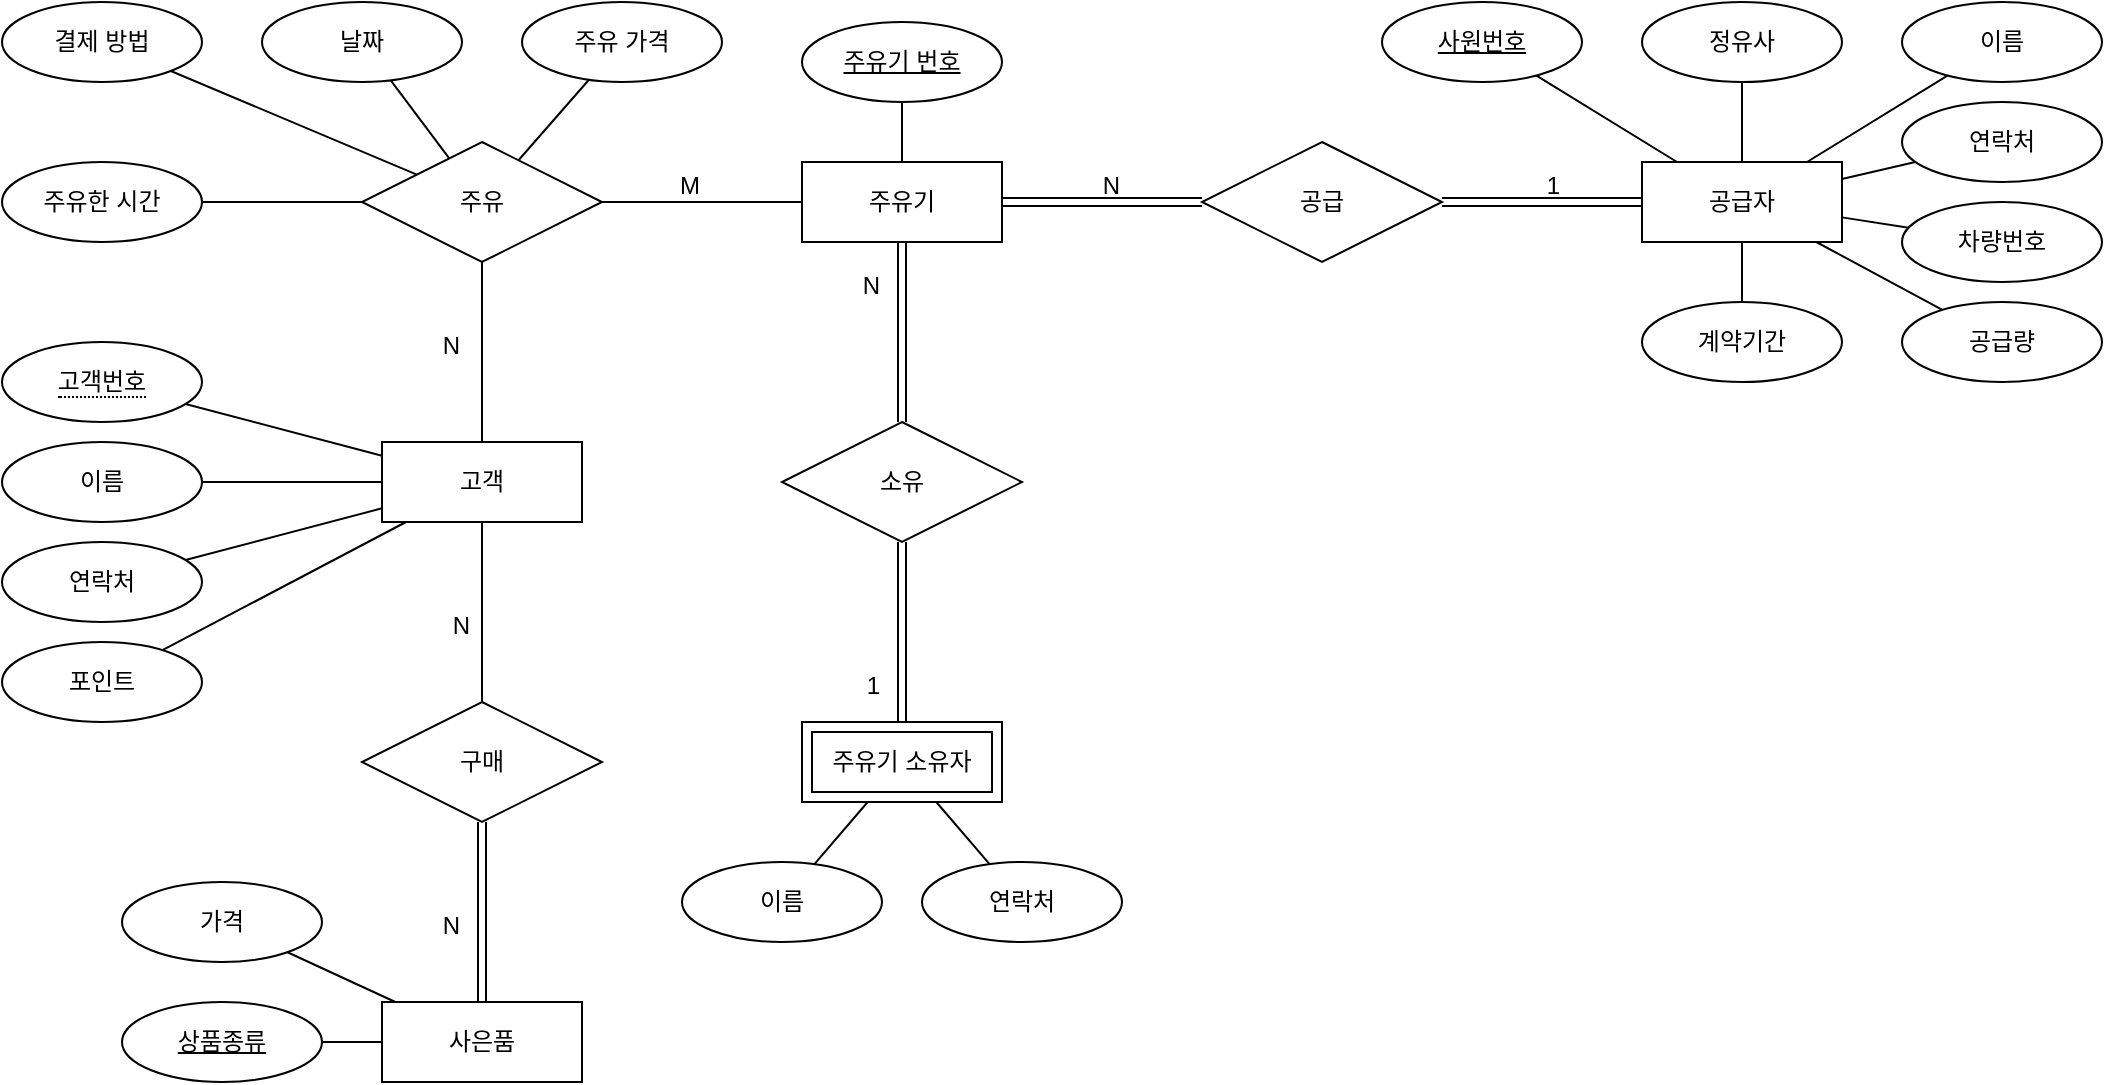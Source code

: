 <mxfile version="26.0.11">
  <diagram id="R2lEEEUBdFMjLlhIrx00" name="Page-1">
    <mxGraphModel dx="2074" dy="1146" grid="1" gridSize="10" guides="1" tooltips="1" connect="1" arrows="1" fold="1" page="1" pageScale="1" pageWidth="850" pageHeight="1100" math="0" shadow="0" extFonts="Permanent Marker^https://fonts.googleapis.com/css?family=Permanent+Marker">
      <root>
        <mxCell id="0" />
        <mxCell id="1" parent="0" />
        <mxCell id="oekWoN-RT_hTgnHbILEL-1" value="고객" style="whiteSpace=wrap;html=1;align=center;" vertex="1" parent="1">
          <mxGeometry x="380" y="390" width="100" height="40" as="geometry" />
        </mxCell>
        <mxCell id="oekWoN-RT_hTgnHbILEL-3" value="주유" style="shape=rhombus;perimeter=rhombusPerimeter;whiteSpace=wrap;html=1;align=center;" vertex="1" parent="1">
          <mxGeometry x="370" y="240" width="120" height="60" as="geometry" />
        </mxCell>
        <mxCell id="oekWoN-RT_hTgnHbILEL-5" value="공급자" style="whiteSpace=wrap;html=1;align=center;" vertex="1" parent="1">
          <mxGeometry x="1010" y="250" width="100" height="40" as="geometry" />
        </mxCell>
        <mxCell id="oekWoN-RT_hTgnHbILEL-7" value="&lt;span style=&quot;border-bottom: 1px dotted&quot;&gt;고객번호&lt;/span&gt;" style="ellipse;whiteSpace=wrap;html=1;align=center;" vertex="1" parent="1">
          <mxGeometry x="190" y="340" width="100" height="40" as="geometry" />
        </mxCell>
        <mxCell id="oekWoN-RT_hTgnHbILEL-8" value="이름" style="ellipse;whiteSpace=wrap;html=1;align=center;" vertex="1" parent="1">
          <mxGeometry x="190" y="390" width="100" height="40" as="geometry" />
        </mxCell>
        <mxCell id="oekWoN-RT_hTgnHbILEL-9" value="주유 가격" style="ellipse;whiteSpace=wrap;html=1;align=center;" vertex="1" parent="1">
          <mxGeometry x="450" y="170" width="100" height="40" as="geometry" />
        </mxCell>
        <mxCell id="oekWoN-RT_hTgnHbILEL-10" value="연락처" style="ellipse;whiteSpace=wrap;html=1;align=center;" vertex="1" parent="1">
          <mxGeometry x="190" y="440" width="100" height="40" as="geometry" />
        </mxCell>
        <mxCell id="oekWoN-RT_hTgnHbILEL-11" value="" style="endArrow=none;html=1;rounded=0;" edge="1" parent="1" source="oekWoN-RT_hTgnHbILEL-1" target="oekWoN-RT_hTgnHbILEL-7">
          <mxGeometry width="50" height="50" relative="1" as="geometry">
            <mxPoint x="140" y="390" as="sourcePoint" />
            <mxPoint x="190" y="340" as="targetPoint" />
          </mxGeometry>
        </mxCell>
        <mxCell id="oekWoN-RT_hTgnHbILEL-12" value="" style="endArrow=none;html=1;rounded=0;" edge="1" parent="1" source="oekWoN-RT_hTgnHbILEL-1" target="oekWoN-RT_hTgnHbILEL-8">
          <mxGeometry width="50" height="50" relative="1" as="geometry">
            <mxPoint x="150" y="400" as="sourcePoint" />
            <mxPoint x="200" y="350" as="targetPoint" />
          </mxGeometry>
        </mxCell>
        <mxCell id="oekWoN-RT_hTgnHbILEL-13" value="" style="endArrow=none;html=1;rounded=0;" edge="1" parent="1" source="oekWoN-RT_hTgnHbILEL-1" target="oekWoN-RT_hTgnHbILEL-10">
          <mxGeometry width="50" height="50" relative="1" as="geometry">
            <mxPoint x="160" y="410" as="sourcePoint" />
            <mxPoint x="210" y="360" as="targetPoint" />
          </mxGeometry>
        </mxCell>
        <mxCell id="oekWoN-RT_hTgnHbILEL-15" value="주유기" style="whiteSpace=wrap;html=1;align=center;" vertex="1" parent="1">
          <mxGeometry x="590" y="250" width="100" height="40" as="geometry" />
        </mxCell>
        <mxCell id="oekWoN-RT_hTgnHbILEL-16" value="주유기 소유자" style="shape=ext;margin=3;double=1;whiteSpace=wrap;html=1;align=center;" vertex="1" parent="1">
          <mxGeometry x="590" y="530" width="100" height="40" as="geometry" />
        </mxCell>
        <mxCell id="oekWoN-RT_hTgnHbILEL-20" value="결제 방법" style="ellipse;whiteSpace=wrap;html=1;align=center;" vertex="1" parent="1">
          <mxGeometry x="190" y="170" width="100" height="40" as="geometry" />
        </mxCell>
        <mxCell id="oekWoN-RT_hTgnHbILEL-21" value="주유한 시간" style="ellipse;whiteSpace=wrap;html=1;align=center;" vertex="1" parent="1">
          <mxGeometry x="190" y="250" width="100" height="40" as="geometry" />
        </mxCell>
        <mxCell id="oekWoN-RT_hTgnHbILEL-22" value="날짜" style="ellipse;whiteSpace=wrap;html=1;align=center;" vertex="1" parent="1">
          <mxGeometry x="320" y="170" width="100" height="40" as="geometry" />
        </mxCell>
        <mxCell id="oekWoN-RT_hTgnHbILEL-23" value="사은품" style="whiteSpace=wrap;html=1;align=center;" vertex="1" parent="1">
          <mxGeometry x="380" y="670" width="100" height="40" as="geometry" />
        </mxCell>
        <mxCell id="oekWoN-RT_hTgnHbILEL-25" value="" style="endArrow=none;html=1;rounded=0;" edge="1" parent="1" source="oekWoN-RT_hTgnHbILEL-3" target="oekWoN-RT_hTgnHbILEL-9">
          <mxGeometry width="50" height="50" relative="1" as="geometry">
            <mxPoint x="400" y="610" as="sourcePoint" />
            <mxPoint x="450" y="560" as="targetPoint" />
          </mxGeometry>
        </mxCell>
        <mxCell id="oekWoN-RT_hTgnHbILEL-26" value="" style="endArrow=none;html=1;rounded=0;" edge="1" parent="1" source="oekWoN-RT_hTgnHbILEL-3" target="oekWoN-RT_hTgnHbILEL-22">
          <mxGeometry width="50" height="50" relative="1" as="geometry">
            <mxPoint x="400" y="610" as="sourcePoint" />
            <mxPoint x="450" y="560" as="targetPoint" />
          </mxGeometry>
        </mxCell>
        <mxCell id="oekWoN-RT_hTgnHbILEL-27" value="" style="endArrow=none;html=1;rounded=0;" edge="1" parent="1" source="oekWoN-RT_hTgnHbILEL-3" target="oekWoN-RT_hTgnHbILEL-20">
          <mxGeometry width="50" height="50" relative="1" as="geometry">
            <mxPoint x="400" y="610" as="sourcePoint" />
            <mxPoint x="450" y="560" as="targetPoint" />
          </mxGeometry>
        </mxCell>
        <mxCell id="oekWoN-RT_hTgnHbILEL-28" value="" style="endArrow=none;html=1;rounded=0;" edge="1" parent="1" source="oekWoN-RT_hTgnHbILEL-3" target="oekWoN-RT_hTgnHbILEL-21">
          <mxGeometry width="50" height="50" relative="1" as="geometry">
            <mxPoint x="400" y="610" as="sourcePoint" />
            <mxPoint x="450" y="560" as="targetPoint" />
          </mxGeometry>
        </mxCell>
        <mxCell id="oekWoN-RT_hTgnHbILEL-29" value="연락처" style="ellipse;whiteSpace=wrap;html=1;align=center;" vertex="1" parent="1">
          <mxGeometry x="650" y="600" width="100" height="40" as="geometry" />
        </mxCell>
        <mxCell id="oekWoN-RT_hTgnHbILEL-30" value="가격" style="ellipse;whiteSpace=wrap;html=1;align=center;" vertex="1" parent="1">
          <mxGeometry x="250" y="610" width="100" height="40" as="geometry" />
        </mxCell>
        <mxCell id="oekWoN-RT_hTgnHbILEL-31" value="" style="endArrow=none;html=1;rounded=0;" edge="1" parent="1" source="oekWoN-RT_hTgnHbILEL-3" target="oekWoN-RT_hTgnHbILEL-15">
          <mxGeometry relative="1" as="geometry">
            <mxPoint x="340" y="580" as="sourcePoint" />
            <mxPoint x="500" y="580" as="targetPoint" />
          </mxGeometry>
        </mxCell>
        <mxCell id="oekWoN-RT_hTgnHbILEL-32" value="M" style="resizable=0;html=1;whiteSpace=wrap;align=right;verticalAlign=bottom;" connectable="0" vertex="1" parent="oekWoN-RT_hTgnHbILEL-31">
          <mxGeometry x="1" relative="1" as="geometry">
            <mxPoint x="-50" as="offset" />
          </mxGeometry>
        </mxCell>
        <mxCell id="oekWoN-RT_hTgnHbILEL-33" value="" style="endArrow=none;html=1;rounded=0;" edge="1" parent="1" source="oekWoN-RT_hTgnHbILEL-3" target="oekWoN-RT_hTgnHbILEL-1">
          <mxGeometry relative="1" as="geometry">
            <mxPoint x="340" y="580" as="sourcePoint" />
            <mxPoint x="270" y="330" as="targetPoint" />
          </mxGeometry>
        </mxCell>
        <mxCell id="oekWoN-RT_hTgnHbILEL-34" value="N" style="resizable=0;html=1;whiteSpace=wrap;align=right;verticalAlign=bottom;" connectable="0" vertex="1" parent="oekWoN-RT_hTgnHbILEL-33">
          <mxGeometry x="1" relative="1" as="geometry">
            <mxPoint x="-10" y="-40" as="offset" />
          </mxGeometry>
        </mxCell>
        <mxCell id="oekWoN-RT_hTgnHbILEL-36" value="" style="endArrow=none;html=1;rounded=0;" edge="1" parent="1" source="oekWoN-RT_hTgnHbILEL-15" target="oekWoN-RT_hTgnHbILEL-44">
          <mxGeometry width="50" height="50" relative="1" as="geometry">
            <mxPoint x="230" y="260" as="sourcePoint" />
            <mxPoint x="657" y="170" as="targetPoint" />
          </mxGeometry>
        </mxCell>
        <mxCell id="oekWoN-RT_hTgnHbILEL-37" value="소유" style="shape=rhombus;perimeter=rhombusPerimeter;whiteSpace=wrap;html=1;align=center;" vertex="1" parent="1">
          <mxGeometry x="580" y="380" width="120" height="60" as="geometry" />
        </mxCell>
        <mxCell id="oekWoN-RT_hTgnHbILEL-38" value="" style="shape=link;html=1;rounded=0;" edge="1" parent="1" source="oekWoN-RT_hTgnHbILEL-37" target="oekWoN-RT_hTgnHbILEL-16">
          <mxGeometry relative="1" as="geometry">
            <mxPoint x="340" y="580" as="sourcePoint" />
            <mxPoint x="500" y="580" as="targetPoint" />
          </mxGeometry>
        </mxCell>
        <mxCell id="oekWoN-RT_hTgnHbILEL-39" value="1" style="resizable=0;html=1;whiteSpace=wrap;align=right;verticalAlign=bottom;" connectable="0" vertex="1" parent="oekWoN-RT_hTgnHbILEL-38">
          <mxGeometry x="1" relative="1" as="geometry">
            <mxPoint x="-10" y="-10" as="offset" />
          </mxGeometry>
        </mxCell>
        <mxCell id="oekWoN-RT_hTgnHbILEL-42" value="" style="shape=link;html=1;rounded=0;" edge="1" parent="1" source="oekWoN-RT_hTgnHbILEL-37" target="oekWoN-RT_hTgnHbILEL-15">
          <mxGeometry relative="1" as="geometry">
            <mxPoint x="340" y="580" as="sourcePoint" />
            <mxPoint x="500" y="580" as="targetPoint" />
          </mxGeometry>
        </mxCell>
        <mxCell id="oekWoN-RT_hTgnHbILEL-43" value="N" style="resizable=0;html=1;whiteSpace=wrap;align=right;verticalAlign=bottom;" connectable="0" vertex="1" parent="oekWoN-RT_hTgnHbILEL-42">
          <mxGeometry x="1" relative="1" as="geometry">
            <mxPoint x="-10" y="30" as="offset" />
          </mxGeometry>
        </mxCell>
        <mxCell id="oekWoN-RT_hTgnHbILEL-44" value="주유기 번호" style="ellipse;whiteSpace=wrap;html=1;align=center;fontStyle=4;" vertex="1" parent="1">
          <mxGeometry x="590" y="180" width="100" height="40" as="geometry" />
        </mxCell>
        <mxCell id="oekWoN-RT_hTgnHbILEL-45" value="공급" style="shape=rhombus;perimeter=rhombusPerimeter;whiteSpace=wrap;html=1;align=center;" vertex="1" parent="1">
          <mxGeometry x="790" y="240" width="120" height="60" as="geometry" />
        </mxCell>
        <mxCell id="oekWoN-RT_hTgnHbILEL-49" value="상품종류" style="ellipse;whiteSpace=wrap;html=1;align=center;fontStyle=4;" vertex="1" parent="1">
          <mxGeometry x="250" y="670" width="100" height="40" as="geometry" />
        </mxCell>
        <mxCell id="oekWoN-RT_hTgnHbILEL-54" value="" style="endArrow=none;html=1;rounded=0;" edge="1" parent="1" source="oekWoN-RT_hTgnHbILEL-23" target="oekWoN-RT_hTgnHbILEL-49">
          <mxGeometry width="50" height="50" relative="1" as="geometry">
            <mxPoint x="390" y="437" as="sourcePoint" />
            <mxPoint x="298" y="467" as="targetPoint" />
          </mxGeometry>
        </mxCell>
        <mxCell id="oekWoN-RT_hTgnHbILEL-55" value="" style="endArrow=none;html=1;rounded=0;" edge="1" parent="1" source="oekWoN-RT_hTgnHbILEL-23" target="oekWoN-RT_hTgnHbILEL-30">
          <mxGeometry width="50" height="50" relative="1" as="geometry">
            <mxPoint x="400" y="447" as="sourcePoint" />
            <mxPoint x="308" y="477" as="targetPoint" />
          </mxGeometry>
        </mxCell>
        <mxCell id="oekWoN-RT_hTgnHbILEL-56" value="이름" style="ellipse;whiteSpace=wrap;html=1;align=center;" vertex="1" parent="1">
          <mxGeometry x="530" y="600" width="100" height="40" as="geometry" />
        </mxCell>
        <mxCell id="oekWoN-RT_hTgnHbILEL-57" value="" style="endArrow=none;html=1;rounded=0;" edge="1" parent="1" source="oekWoN-RT_hTgnHbILEL-16" target="oekWoN-RT_hTgnHbILEL-56">
          <mxGeometry relative="1" as="geometry">
            <mxPoint x="440" y="440" as="sourcePoint" />
            <mxPoint x="440" y="530" as="targetPoint" />
          </mxGeometry>
        </mxCell>
        <mxCell id="oekWoN-RT_hTgnHbILEL-58" value="" style="endArrow=none;html=1;rounded=0;" edge="1" parent="1" source="oekWoN-RT_hTgnHbILEL-16" target="oekWoN-RT_hTgnHbILEL-29">
          <mxGeometry relative="1" as="geometry">
            <mxPoint x="450" y="450" as="sourcePoint" />
            <mxPoint x="450" y="540" as="targetPoint" />
          </mxGeometry>
        </mxCell>
        <mxCell id="oekWoN-RT_hTgnHbILEL-59" value="포인트" style="ellipse;whiteSpace=wrap;html=1;align=center;" vertex="1" parent="1">
          <mxGeometry x="190" y="490" width="100" height="40" as="geometry" />
        </mxCell>
        <mxCell id="oekWoN-RT_hTgnHbILEL-60" value="" style="endArrow=none;html=1;rounded=0;" edge="1" parent="1" source="oekWoN-RT_hTgnHbILEL-1" target="oekWoN-RT_hTgnHbILEL-59">
          <mxGeometry width="50" height="50" relative="1" as="geometry">
            <mxPoint x="425" y="455" as="sourcePoint" />
            <mxPoint x="333" y="485" as="targetPoint" />
          </mxGeometry>
        </mxCell>
        <mxCell id="oekWoN-RT_hTgnHbILEL-61" value="" style="shape=link;html=1;rounded=0;" edge="1" parent="1" source="oekWoN-RT_hTgnHbILEL-15" target="oekWoN-RT_hTgnHbILEL-45">
          <mxGeometry relative="1" as="geometry">
            <mxPoint x="340" y="580" as="sourcePoint" />
            <mxPoint x="500" y="550" as="targetPoint" />
          </mxGeometry>
        </mxCell>
        <mxCell id="oekWoN-RT_hTgnHbILEL-62" value="N" style="resizable=0;html=1;whiteSpace=wrap;align=right;verticalAlign=bottom;" connectable="0" vertex="1" parent="oekWoN-RT_hTgnHbILEL-61">
          <mxGeometry x="1" relative="1" as="geometry">
            <mxPoint x="-40" as="offset" />
          </mxGeometry>
        </mxCell>
        <mxCell id="oekWoN-RT_hTgnHbILEL-63" value="" style="shape=link;html=1;rounded=0;" edge="1" parent="1" source="oekWoN-RT_hTgnHbILEL-45" target="oekWoN-RT_hTgnHbILEL-5">
          <mxGeometry relative="1" as="geometry">
            <mxPoint x="880" y="370.5" as="sourcePoint" />
            <mxPoint x="1010" y="370" as="targetPoint" />
          </mxGeometry>
        </mxCell>
        <mxCell id="oekWoN-RT_hTgnHbILEL-64" value="1" style="resizable=0;html=1;whiteSpace=wrap;align=right;verticalAlign=bottom;" connectable="0" vertex="1" parent="oekWoN-RT_hTgnHbILEL-63">
          <mxGeometry x="1" relative="1" as="geometry">
            <mxPoint x="-40" as="offset" />
          </mxGeometry>
        </mxCell>
        <mxCell id="oekWoN-RT_hTgnHbILEL-66" value="사원번호" style="ellipse;whiteSpace=wrap;html=1;align=center;fontStyle=4;" vertex="1" parent="1">
          <mxGeometry x="880" y="170" width="100" height="40" as="geometry" />
        </mxCell>
        <mxCell id="oekWoN-RT_hTgnHbILEL-67" value="계약기간" style="ellipse;whiteSpace=wrap;html=1;align=center;" vertex="1" parent="1">
          <mxGeometry x="1010" y="320" width="100" height="40" as="geometry" />
        </mxCell>
        <mxCell id="oekWoN-RT_hTgnHbILEL-68" value="공급량" style="ellipse;whiteSpace=wrap;html=1;align=center;" vertex="1" parent="1">
          <mxGeometry x="1140" y="320" width="100" height="40" as="geometry" />
        </mxCell>
        <mxCell id="oekWoN-RT_hTgnHbILEL-69" value="차량번호" style="ellipse;whiteSpace=wrap;html=1;align=center;" vertex="1" parent="1">
          <mxGeometry x="1140" y="270" width="100" height="40" as="geometry" />
        </mxCell>
        <mxCell id="oekWoN-RT_hTgnHbILEL-70" value="연락처" style="ellipse;whiteSpace=wrap;html=1;align=center;" vertex="1" parent="1">
          <mxGeometry x="1140" y="220" width="100" height="40" as="geometry" />
        </mxCell>
        <mxCell id="oekWoN-RT_hTgnHbILEL-71" value="이름" style="ellipse;whiteSpace=wrap;html=1;align=center;" vertex="1" parent="1">
          <mxGeometry x="1140" y="170" width="100" height="40" as="geometry" />
        </mxCell>
        <mxCell id="oekWoN-RT_hTgnHbILEL-72" value="정유사" style="ellipse;whiteSpace=wrap;html=1;align=center;" vertex="1" parent="1">
          <mxGeometry x="1010" y="170" width="100" height="40" as="geometry" />
        </mxCell>
        <mxCell id="oekWoN-RT_hTgnHbILEL-73" value="" style="endArrow=none;html=1;rounded=0;" edge="1" parent="1" source="oekWoN-RT_hTgnHbILEL-67" target="oekWoN-RT_hTgnHbILEL-5">
          <mxGeometry relative="1" as="geometry">
            <mxPoint x="667" y="580" as="sourcePoint" />
            <mxPoint x="694" y="611" as="targetPoint" />
          </mxGeometry>
        </mxCell>
        <mxCell id="oekWoN-RT_hTgnHbILEL-74" value="" style="endArrow=none;html=1;rounded=0;" edge="1" parent="1" source="oekWoN-RT_hTgnHbILEL-66" target="oekWoN-RT_hTgnHbILEL-5">
          <mxGeometry relative="1" as="geometry">
            <mxPoint x="1070" y="360" as="sourcePoint" />
            <mxPoint x="1070" y="300" as="targetPoint" />
          </mxGeometry>
        </mxCell>
        <mxCell id="oekWoN-RT_hTgnHbILEL-75" value="" style="endArrow=none;html=1;rounded=0;" edge="1" parent="1" source="oekWoN-RT_hTgnHbILEL-5" target="oekWoN-RT_hTgnHbILEL-72">
          <mxGeometry relative="1" as="geometry">
            <mxPoint x="1060" y="280" as="sourcePoint" />
            <mxPoint x="1080" y="310" as="targetPoint" />
          </mxGeometry>
        </mxCell>
        <mxCell id="oekWoN-RT_hTgnHbILEL-76" value="" style="endArrow=none;html=1;rounded=0;" edge="1" parent="1" source="oekWoN-RT_hTgnHbILEL-5" target="oekWoN-RT_hTgnHbILEL-71">
          <mxGeometry relative="1" as="geometry">
            <mxPoint x="1090" y="380" as="sourcePoint" />
            <mxPoint x="1090" y="320" as="targetPoint" />
          </mxGeometry>
        </mxCell>
        <mxCell id="oekWoN-RT_hTgnHbILEL-77" value="" style="endArrow=none;html=1;rounded=0;" edge="1" parent="1" source="oekWoN-RT_hTgnHbILEL-5" target="oekWoN-RT_hTgnHbILEL-70">
          <mxGeometry relative="1" as="geometry">
            <mxPoint x="1100" y="390" as="sourcePoint" />
            <mxPoint x="1100" y="330" as="targetPoint" />
          </mxGeometry>
        </mxCell>
        <mxCell id="oekWoN-RT_hTgnHbILEL-78" value="" style="endArrow=none;html=1;rounded=0;" edge="1" parent="1" source="oekWoN-RT_hTgnHbILEL-5" target="oekWoN-RT_hTgnHbILEL-69">
          <mxGeometry relative="1" as="geometry">
            <mxPoint x="1110" y="400" as="sourcePoint" />
            <mxPoint x="1110" y="340" as="targetPoint" />
          </mxGeometry>
        </mxCell>
        <mxCell id="oekWoN-RT_hTgnHbILEL-79" value="" style="endArrow=none;html=1;rounded=0;" edge="1" parent="1" source="oekWoN-RT_hTgnHbILEL-5" target="oekWoN-RT_hTgnHbILEL-68">
          <mxGeometry relative="1" as="geometry">
            <mxPoint x="1120" y="410" as="sourcePoint" />
            <mxPoint x="1120" y="350" as="targetPoint" />
          </mxGeometry>
        </mxCell>
        <mxCell id="oekWoN-RT_hTgnHbILEL-80" value="구매" style="shape=rhombus;perimeter=rhombusPerimeter;whiteSpace=wrap;html=1;align=center;" vertex="1" parent="1">
          <mxGeometry x="370" y="520" width="120" height="60" as="geometry" />
        </mxCell>
        <mxCell id="oekWoN-RT_hTgnHbILEL-81" value="" style="shape=link;html=1;rounded=0;" edge="1" parent="1" source="oekWoN-RT_hTgnHbILEL-80" target="oekWoN-RT_hTgnHbILEL-23">
          <mxGeometry relative="1" as="geometry">
            <mxPoint x="520" y="550" as="sourcePoint" />
            <mxPoint x="680" y="550" as="targetPoint" />
          </mxGeometry>
        </mxCell>
        <mxCell id="oekWoN-RT_hTgnHbILEL-82" value="N" style="resizable=0;html=1;whiteSpace=wrap;align=right;verticalAlign=bottom;" connectable="0" vertex="1" parent="oekWoN-RT_hTgnHbILEL-81">
          <mxGeometry x="1" relative="1" as="geometry">
            <mxPoint x="-10" y="-30" as="offset" />
          </mxGeometry>
        </mxCell>
        <mxCell id="oekWoN-RT_hTgnHbILEL-83" value="" style="endArrow=none;html=1;rounded=0;" edge="1" parent="1" source="oekWoN-RT_hTgnHbILEL-80" target="oekWoN-RT_hTgnHbILEL-1">
          <mxGeometry relative="1" as="geometry">
            <mxPoint x="510" y="740" as="sourcePoint" />
            <mxPoint x="670" y="740" as="targetPoint" />
          </mxGeometry>
        </mxCell>
        <mxCell id="oekWoN-RT_hTgnHbILEL-84" value="N" style="resizable=0;html=1;whiteSpace=wrap;align=right;verticalAlign=bottom;" connectable="0" vertex="1" parent="oekWoN-RT_hTgnHbILEL-83">
          <mxGeometry x="1" relative="1" as="geometry">
            <mxPoint x="-5" y="60" as="offset" />
          </mxGeometry>
        </mxCell>
      </root>
    </mxGraphModel>
  </diagram>
</mxfile>

